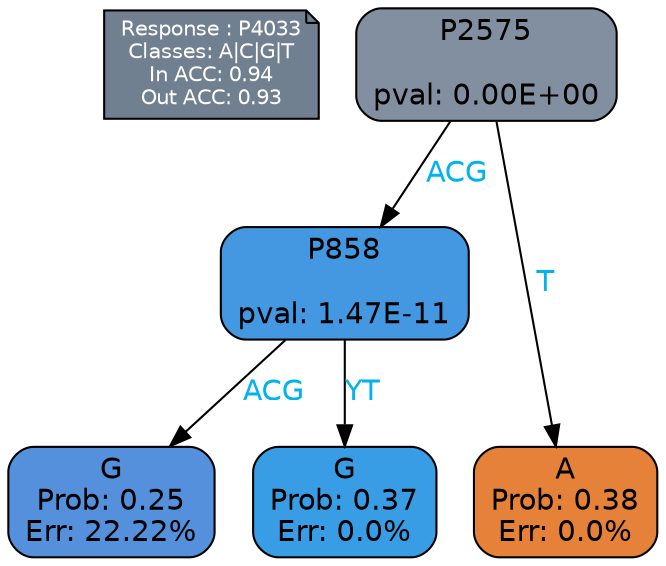 digraph Tree {
node [shape=box, style="filled, rounded", color="black", fontname=helvetica] ;
graph [ranksep=equally, splines=polylines, bgcolor=transparent, dpi=600] ;
edge [fontname=helvetica] ;
LEGEND [label="Response : P4033
Classes: A|C|G|T
In ACC: 0.94
Out ACC: 0.93
",shape=note,align=left,style=filled,fillcolor="slategray",fontcolor="white",fontsize=10];1 [label="P2575

pval: 0.00E+00", fillcolor="#818fa1"] ;
2 [label="P858

pval: 1.47E-11", fillcolor="#4497e1"] ;
3 [label="G
Prob: 0.25
Err: 22.22%", fillcolor="#5490db"] ;
4 [label="G
Prob: 0.37
Err: 0.0%", fillcolor="#399de5"] ;
5 [label="A
Prob: 0.38
Err: 0.0%", fillcolor="#e58139"] ;
1 -> 2 [label="ACG",fontcolor=deepskyblue2] ;
1 -> 5 [label="T",fontcolor=deepskyblue2] ;
2 -> 3 [label="ACG",fontcolor=deepskyblue2] ;
2 -> 4 [label="YT",fontcolor=deepskyblue2] ;
{rank = same; 3;4;5;}{rank = same; LEGEND;1;}}
